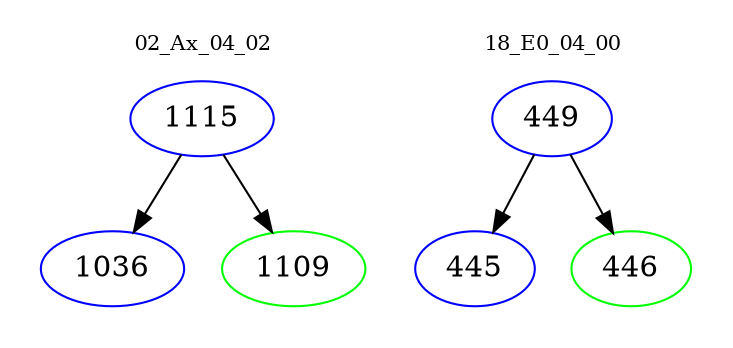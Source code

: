 digraph{
subgraph cluster_0 {
color = white
label = "02_Ax_04_02";
fontsize=10;
T0_1115 [label="1115", color="blue"]
T0_1115 -> T0_1036 [color="black"]
T0_1036 [label="1036", color="blue"]
T0_1115 -> T0_1109 [color="black"]
T0_1109 [label="1109", color="green"]
}
subgraph cluster_1 {
color = white
label = "18_E0_04_00";
fontsize=10;
T1_449 [label="449", color="blue"]
T1_449 -> T1_445 [color="black"]
T1_445 [label="445", color="blue"]
T1_449 -> T1_446 [color="black"]
T1_446 [label="446", color="green"]
}
}
